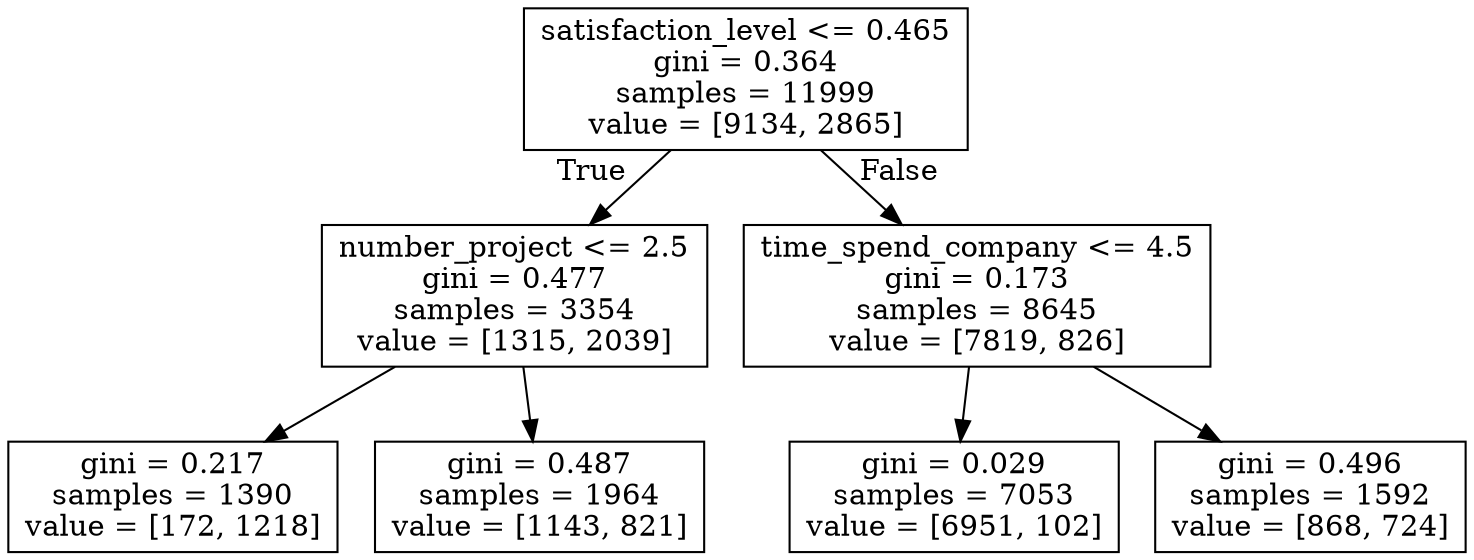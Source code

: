 digraph Tree {
node [shape=box] ;
0 [label="satisfaction_level <= 0.465\ngini = 0.364\nsamples = 11999\nvalue = [9134, 2865]"] ;
1 [label="number_project <= 2.5\ngini = 0.477\nsamples = 3354\nvalue = [1315, 2039]"] ;
0 -> 1 [labeldistance=2.5, labelangle=45, headlabel="True"] ;
2 [label="gini = 0.217\nsamples = 1390\nvalue = [172, 1218]"] ;
1 -> 2 ;
3 [label="gini = 0.487\nsamples = 1964\nvalue = [1143, 821]"] ;
1 -> 3 ;
4 [label="time_spend_company <= 4.5\ngini = 0.173\nsamples = 8645\nvalue = [7819, 826]"] ;
0 -> 4 [labeldistance=2.5, labelangle=-45, headlabel="False"] ;
5 [label="gini = 0.029\nsamples = 7053\nvalue = [6951, 102]"] ;
4 -> 5 ;
6 [label="gini = 0.496\nsamples = 1592\nvalue = [868, 724]"] ;
4 -> 6 ;
}